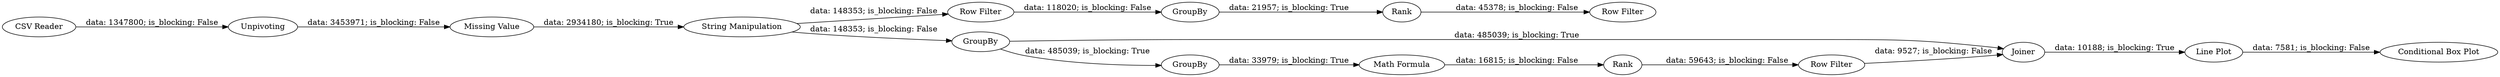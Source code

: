 digraph {
	"-8700515725763369115_12" [label="Row Filter"]
	"-8700515725763369115_14" [label=Rank]
	"-8700515725763369115_4" [label=GroupBy]
	"-8700515725763369115_1" [label="CSV Reader"]
	"-8700515725763369115_2" [label=Unpivoting]
	"-8700515725763369115_9" [label="Row Filter"]
	"-8700515725763369115_13" [label=GroupBy]
	"-8700515725763369115_15" [label="Row Filter"]
	"-8700515725763369115_16" [label="Conditional Box Plot"]
	"-8700515725763369115_5" [label="String Manipulation"]
	"-8700515725763369115_10" [label=Joiner]
	"-8700515725763369115_8" [label=Rank]
	"-8700515725763369115_6" [label=GroupBy]
	"-8700515725763369115_3" [label="Missing Value"]
	"-8700515725763369115_11" [label="Line Plot"]
	"-8700515725763369115_7" [label="Math Formula"]
	"-8700515725763369115_4" -> "-8700515725763369115_10" [label="data: 485039; is_blocking: True"]
	"-8700515725763369115_1" -> "-8700515725763369115_2" [label="data: 1347800; is_blocking: False"]
	"-8700515725763369115_14" -> "-8700515725763369115_15" [label="data: 45378; is_blocking: False"]
	"-8700515725763369115_13" -> "-8700515725763369115_14" [label="data: 21957; is_blocking: True"]
	"-8700515725763369115_9" -> "-8700515725763369115_10" [label="data: 9527; is_blocking: False"]
	"-8700515725763369115_6" -> "-8700515725763369115_7" [label="data: 33979; is_blocking: True"]
	"-8700515725763369115_11" -> "-8700515725763369115_16" [label="data: 7581; is_blocking: False"]
	"-8700515725763369115_2" -> "-8700515725763369115_3" [label="data: 3453971; is_blocking: False"]
	"-8700515725763369115_7" -> "-8700515725763369115_8" [label="data: 16815; is_blocking: False"]
	"-8700515725763369115_3" -> "-8700515725763369115_5" [label="data: 2934180; is_blocking: True"]
	"-8700515725763369115_4" -> "-8700515725763369115_6" [label="data: 485039; is_blocking: True"]
	"-8700515725763369115_5" -> "-8700515725763369115_12" [label="data: 148353; is_blocking: False"]
	"-8700515725763369115_12" -> "-8700515725763369115_13" [label="data: 118020; is_blocking: False"]
	"-8700515725763369115_8" -> "-8700515725763369115_9" [label="data: 59643; is_blocking: False"]
	"-8700515725763369115_5" -> "-8700515725763369115_4" [label="data: 148353; is_blocking: False"]
	"-8700515725763369115_10" -> "-8700515725763369115_11" [label="data: 10188; is_blocking: True"]
	rankdir=LR
}
